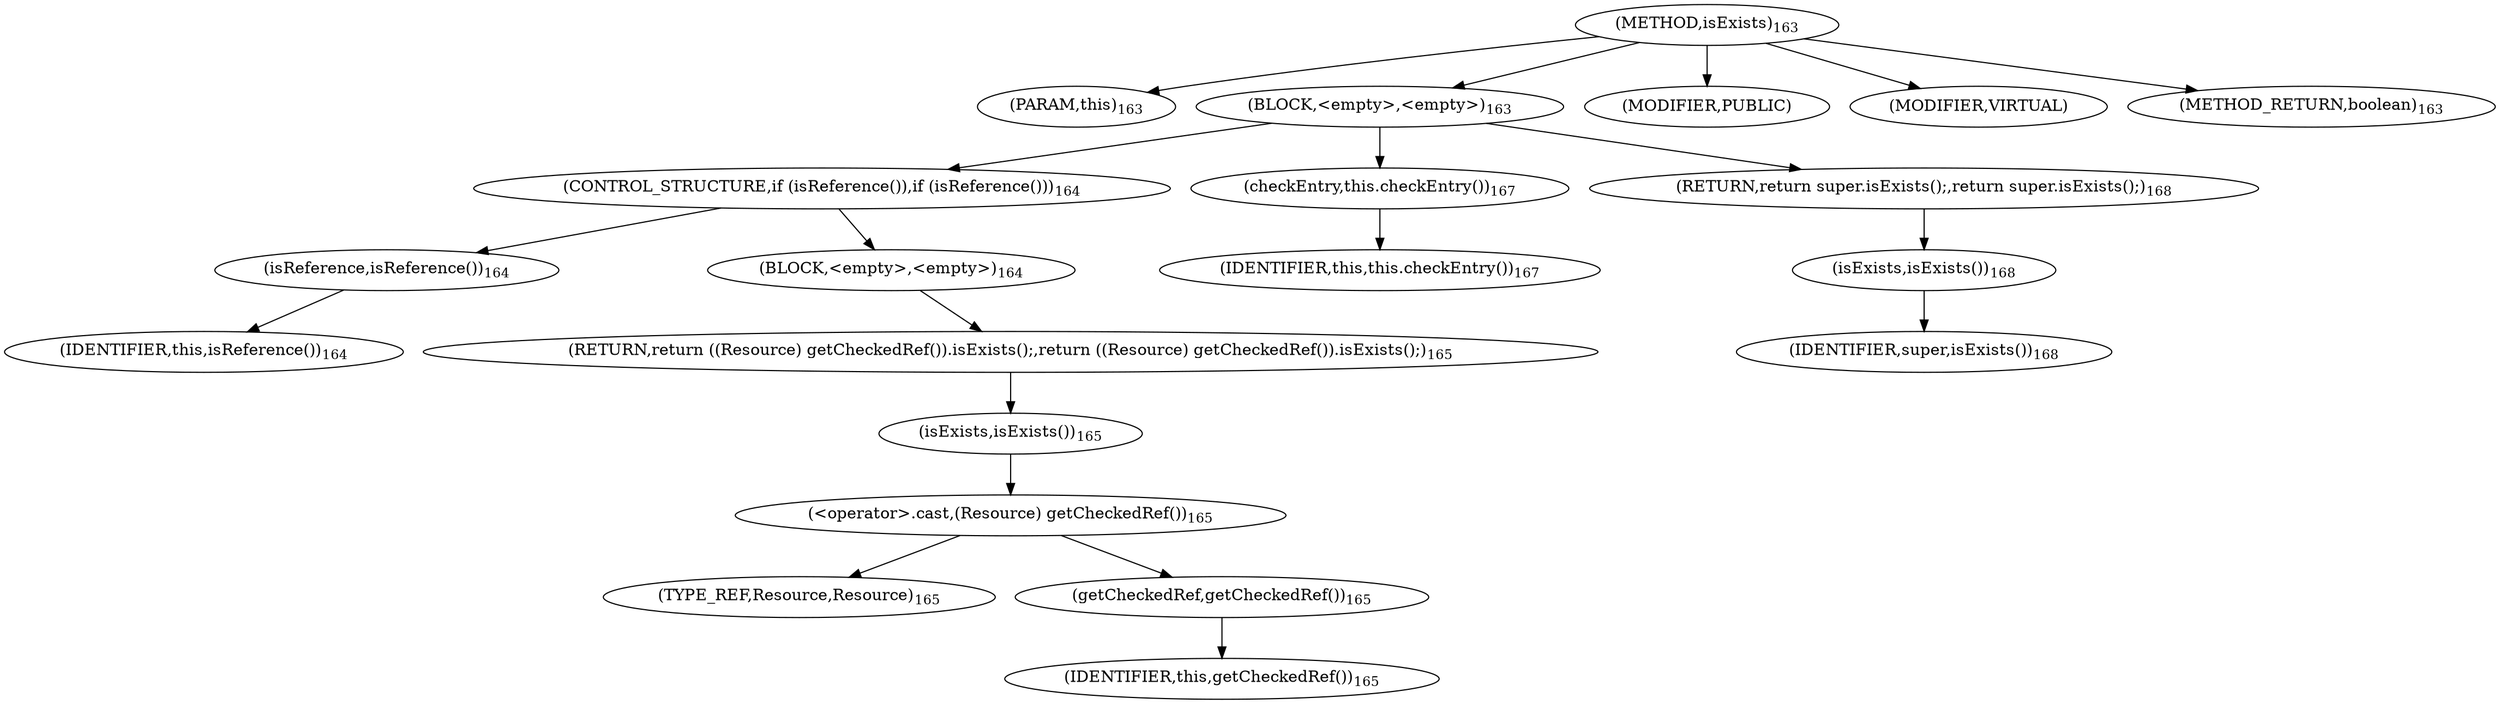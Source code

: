 digraph "isExists" {  
"331" [label = <(METHOD,isExists)<SUB>163</SUB>> ]
"32" [label = <(PARAM,this)<SUB>163</SUB>> ]
"332" [label = <(BLOCK,&lt;empty&gt;,&lt;empty&gt;)<SUB>163</SUB>> ]
"333" [label = <(CONTROL_STRUCTURE,if (isReference()),if (isReference()))<SUB>164</SUB>> ]
"334" [label = <(isReference,isReference())<SUB>164</SUB>> ]
"31" [label = <(IDENTIFIER,this,isReference())<SUB>164</SUB>> ]
"335" [label = <(BLOCK,&lt;empty&gt;,&lt;empty&gt;)<SUB>164</SUB>> ]
"336" [label = <(RETURN,return ((Resource) getCheckedRef()).isExists();,return ((Resource) getCheckedRef()).isExists();)<SUB>165</SUB>> ]
"337" [label = <(isExists,isExists())<SUB>165</SUB>> ]
"338" [label = <(&lt;operator&gt;.cast,(Resource) getCheckedRef())<SUB>165</SUB>> ]
"339" [label = <(TYPE_REF,Resource,Resource)<SUB>165</SUB>> ]
"340" [label = <(getCheckedRef,getCheckedRef())<SUB>165</SUB>> ]
"33" [label = <(IDENTIFIER,this,getCheckedRef())<SUB>165</SUB>> ]
"341" [label = <(checkEntry,this.checkEntry())<SUB>167</SUB>> ]
"34" [label = <(IDENTIFIER,this,this.checkEntry())<SUB>167</SUB>> ]
"342" [label = <(RETURN,return super.isExists();,return super.isExists();)<SUB>168</SUB>> ]
"343" [label = <(isExists,isExists())<SUB>168</SUB>> ]
"344" [label = <(IDENTIFIER,super,isExists())<SUB>168</SUB>> ]
"345" [label = <(MODIFIER,PUBLIC)> ]
"346" [label = <(MODIFIER,VIRTUAL)> ]
"347" [label = <(METHOD_RETURN,boolean)<SUB>163</SUB>> ]
  "331" -> "32" 
  "331" -> "332" 
  "331" -> "345" 
  "331" -> "346" 
  "331" -> "347" 
  "332" -> "333" 
  "332" -> "341" 
  "332" -> "342" 
  "333" -> "334" 
  "333" -> "335" 
  "334" -> "31" 
  "335" -> "336" 
  "336" -> "337" 
  "337" -> "338" 
  "338" -> "339" 
  "338" -> "340" 
  "340" -> "33" 
  "341" -> "34" 
  "342" -> "343" 
  "343" -> "344" 
}
